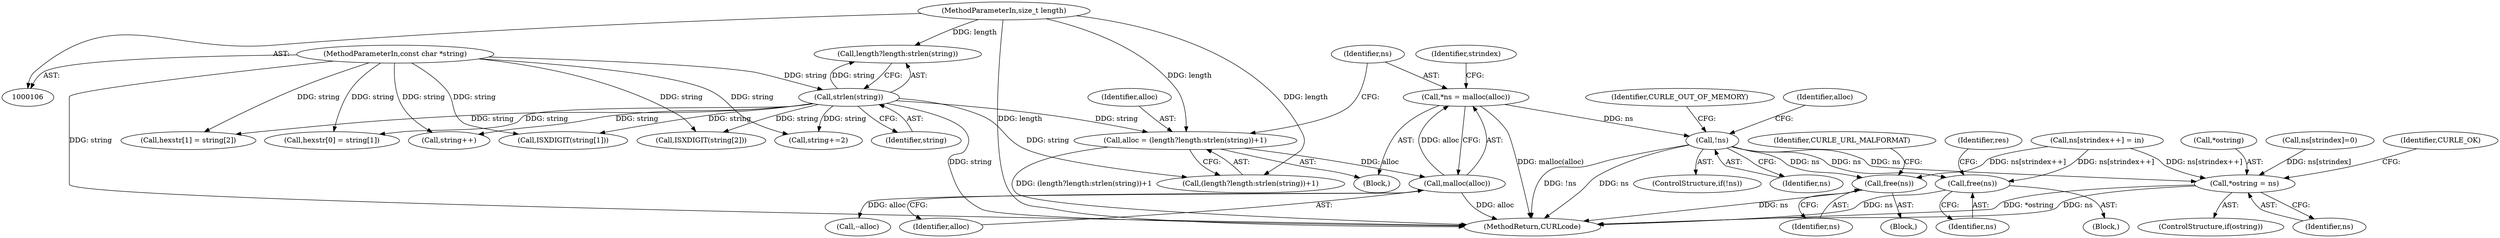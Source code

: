 digraph "0_curl_192c4f788d48f82c03e9cef40013f34370e90737@API" {
"1000125" [label="(Call,*ns = malloc(alloc))"];
"1000127" [label="(Call,malloc(alloc))"];
"1000115" [label="(Call,alloc = (length?length:strlen(string))+1)"];
"1000109" [label="(MethodParameterIn,size_t length)"];
"1000121" [label="(Call,strlen(string))"];
"1000108" [label="(MethodParameterIn,const char *string)"];
"1000137" [label="(Call,!ns)"];
"1000208" [label="(Call,free(ns))"];
"1000225" [label="(Call,free(ns))"];
"1000250" [label="(Call,*ostring = ns)"];
"1000108" [label="(MethodParameterIn,const char *string)"];
"1000116" [label="(Identifier,alloc)"];
"1000208" [label="(Call,free(ns))"];
"1000224" [label="(Block,)"];
"1000251" [label="(Call,*ostring)"];
"1000126" [label="(Identifier,ns)"];
"1000237" [label="(Call,ns[strindex]=0)"];
"1000118" [label="(Call,length?length:strlen(string))"];
"1000228" [label="(Identifier,CURLE_URL_MALFORMAT)"];
"1000127" [label="(Call,malloc(alloc))"];
"1000225" [label="(Call,free(ns))"];
"1000256" [label="(MethodReturn,CURLcode)"];
"1000138" [label="(Identifier,ns)"];
"1000207" [label="(Block,)"];
"1000255" [label="(Identifier,CURLE_OK)"];
"1000125" [label="(Call,*ns = malloc(alloc))"];
"1000140" [label="(Identifier,CURLE_OUT_OF_MEMORY)"];
"1000248" [label="(ControlStructure,if(ostring))"];
"1000235" [label="(Call,string++)"];
"1000229" [label="(Call,ns[strindex++] = in)"];
"1000209" [label="(Identifier,ns)"];
"1000117" [label="(Call,(length?length:strlen(string))+1)"];
"1000226" [label="(Identifier,ns)"];
"1000143" [label="(Call,--alloc)"];
"1000122" [label="(Identifier,string)"];
"1000253" [label="(Identifier,ns)"];
"1000109" [label="(MethodParameterIn,size_t length)"];
"1000211" [label="(Identifier,res)"];
"1000212" [label="(Call,string+=2)"];
"1000168" [label="(Call,hexstr[0] = string[1])"];
"1000115" [label="(Call,alloc = (length?length:strlen(string))+1)"];
"1000157" [label="(Call,ISXDIGIT(string[1]))"];
"1000144" [label="(Identifier,alloc)"];
"1000121" [label="(Call,strlen(string))"];
"1000132" [label="(Identifier,strindex)"];
"1000175" [label="(Call,hexstr[1] = string[2])"];
"1000137" [label="(Call,!ns)"];
"1000113" [label="(Block,)"];
"1000128" [label="(Identifier,alloc)"];
"1000250" [label="(Call,*ostring = ns)"];
"1000136" [label="(ControlStructure,if(!ns))"];
"1000161" [label="(Call,ISXDIGIT(string[2]))"];
"1000125" -> "1000113"  [label="AST: "];
"1000125" -> "1000127"  [label="CFG: "];
"1000126" -> "1000125"  [label="AST: "];
"1000127" -> "1000125"  [label="AST: "];
"1000132" -> "1000125"  [label="CFG: "];
"1000125" -> "1000256"  [label="DDG: malloc(alloc)"];
"1000127" -> "1000125"  [label="DDG: alloc"];
"1000125" -> "1000137"  [label="DDG: ns"];
"1000127" -> "1000128"  [label="CFG: "];
"1000128" -> "1000127"  [label="AST: "];
"1000127" -> "1000256"  [label="DDG: alloc"];
"1000115" -> "1000127"  [label="DDG: alloc"];
"1000127" -> "1000143"  [label="DDG: alloc"];
"1000115" -> "1000113"  [label="AST: "];
"1000115" -> "1000117"  [label="CFG: "];
"1000116" -> "1000115"  [label="AST: "];
"1000117" -> "1000115"  [label="AST: "];
"1000126" -> "1000115"  [label="CFG: "];
"1000115" -> "1000256"  [label="DDG: (length?length:strlen(string))+1"];
"1000109" -> "1000115"  [label="DDG: length"];
"1000121" -> "1000115"  [label="DDG: string"];
"1000109" -> "1000106"  [label="AST: "];
"1000109" -> "1000256"  [label="DDG: length"];
"1000109" -> "1000117"  [label="DDG: length"];
"1000109" -> "1000118"  [label="DDG: length"];
"1000121" -> "1000118"  [label="AST: "];
"1000121" -> "1000122"  [label="CFG: "];
"1000122" -> "1000121"  [label="AST: "];
"1000118" -> "1000121"  [label="CFG: "];
"1000121" -> "1000256"  [label="DDG: string"];
"1000121" -> "1000117"  [label="DDG: string"];
"1000121" -> "1000118"  [label="DDG: string"];
"1000108" -> "1000121"  [label="DDG: string"];
"1000121" -> "1000157"  [label="DDG: string"];
"1000121" -> "1000161"  [label="DDG: string"];
"1000121" -> "1000168"  [label="DDG: string"];
"1000121" -> "1000175"  [label="DDG: string"];
"1000121" -> "1000212"  [label="DDG: string"];
"1000121" -> "1000235"  [label="DDG: string"];
"1000108" -> "1000106"  [label="AST: "];
"1000108" -> "1000256"  [label="DDG: string"];
"1000108" -> "1000157"  [label="DDG: string"];
"1000108" -> "1000161"  [label="DDG: string"];
"1000108" -> "1000168"  [label="DDG: string"];
"1000108" -> "1000175"  [label="DDG: string"];
"1000108" -> "1000212"  [label="DDG: string"];
"1000108" -> "1000235"  [label="DDG: string"];
"1000137" -> "1000136"  [label="AST: "];
"1000137" -> "1000138"  [label="CFG: "];
"1000138" -> "1000137"  [label="AST: "];
"1000140" -> "1000137"  [label="CFG: "];
"1000144" -> "1000137"  [label="CFG: "];
"1000137" -> "1000256"  [label="DDG: ns"];
"1000137" -> "1000256"  [label="DDG: !ns"];
"1000137" -> "1000208"  [label="DDG: ns"];
"1000137" -> "1000225"  [label="DDG: ns"];
"1000137" -> "1000250"  [label="DDG: ns"];
"1000208" -> "1000207"  [label="AST: "];
"1000208" -> "1000209"  [label="CFG: "];
"1000209" -> "1000208"  [label="AST: "];
"1000211" -> "1000208"  [label="CFG: "];
"1000208" -> "1000256"  [label="DDG: ns"];
"1000229" -> "1000208"  [label="DDG: ns[strindex++]"];
"1000225" -> "1000224"  [label="AST: "];
"1000225" -> "1000226"  [label="CFG: "];
"1000226" -> "1000225"  [label="AST: "];
"1000228" -> "1000225"  [label="CFG: "];
"1000225" -> "1000256"  [label="DDG: ns"];
"1000229" -> "1000225"  [label="DDG: ns[strindex++]"];
"1000250" -> "1000248"  [label="AST: "];
"1000250" -> "1000253"  [label="CFG: "];
"1000251" -> "1000250"  [label="AST: "];
"1000253" -> "1000250"  [label="AST: "];
"1000255" -> "1000250"  [label="CFG: "];
"1000250" -> "1000256"  [label="DDG: *ostring"];
"1000250" -> "1000256"  [label="DDG: ns"];
"1000237" -> "1000250"  [label="DDG: ns[strindex]"];
"1000229" -> "1000250"  [label="DDG: ns[strindex++]"];
}

